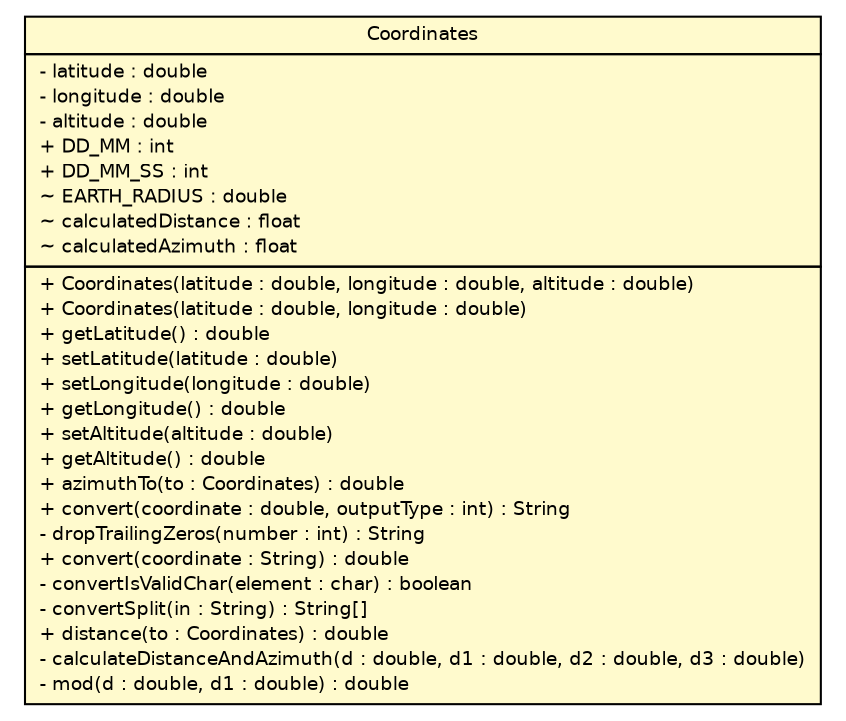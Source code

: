 #!/usr/local/bin/dot
#
# Class diagram 
# Generated by UMLGraph version R5_6-24-gf6e263 (http://www.umlgraph.org/)
#

digraph G {
	edge [fontname="Helvetica",fontsize=10,labelfontname="Helvetica",labelfontsize=10];
	node [fontname="Helvetica",fontsize=10,shape=plaintext];
	nodesep=0.25;
	ranksep=0.5;
	// lejos.hardware.gps.Coordinates
	c2916 [label=<<table title="lejos.hardware.gps.Coordinates" border="0" cellborder="1" cellspacing="0" cellpadding="2" port="p" bgcolor="lemonChiffon" href="./Coordinates.html">
		<tr><td><table border="0" cellspacing="0" cellpadding="1">
<tr><td align="center" balign="center"> Coordinates </td></tr>
		</table></td></tr>
		<tr><td><table border="0" cellspacing="0" cellpadding="1">
<tr><td align="left" balign="left"> - latitude : double </td></tr>
<tr><td align="left" balign="left"> - longitude : double </td></tr>
<tr><td align="left" balign="left"> - altitude : double </td></tr>
<tr><td align="left" balign="left"> + DD_MM : int </td></tr>
<tr><td align="left" balign="left"> + DD_MM_SS : int </td></tr>
<tr><td align="left" balign="left"> ~ EARTH_RADIUS : double </td></tr>
<tr><td align="left" balign="left"> ~ calculatedDistance : float </td></tr>
<tr><td align="left" balign="left"> ~ calculatedAzimuth : float </td></tr>
		</table></td></tr>
		<tr><td><table border="0" cellspacing="0" cellpadding="1">
<tr><td align="left" balign="left"> + Coordinates(latitude : double, longitude : double, altitude : double) </td></tr>
<tr><td align="left" balign="left"> + Coordinates(latitude : double, longitude : double) </td></tr>
<tr><td align="left" balign="left"> + getLatitude() : double </td></tr>
<tr><td align="left" balign="left"> + setLatitude(latitude : double) </td></tr>
<tr><td align="left" balign="left"> + setLongitude(longitude : double) </td></tr>
<tr><td align="left" balign="left"> + getLongitude() : double </td></tr>
<tr><td align="left" balign="left"> + setAltitude(altitude : double) </td></tr>
<tr><td align="left" balign="left"> + getAltitude() : double </td></tr>
<tr><td align="left" balign="left"> + azimuthTo(to : Coordinates) : double </td></tr>
<tr><td align="left" balign="left"> + convert(coordinate : double, outputType : int) : String </td></tr>
<tr><td align="left" balign="left"> - dropTrailingZeros(number : int) : String </td></tr>
<tr><td align="left" balign="left"> + convert(coordinate : String) : double </td></tr>
<tr><td align="left" balign="left"> - convertIsValidChar(element : char) : boolean </td></tr>
<tr><td align="left" balign="left"> - convertSplit(in : String) : String[] </td></tr>
<tr><td align="left" balign="left"> + distance(to : Coordinates) : double </td></tr>
<tr><td align="left" balign="left"> - calculateDistanceAndAzimuth(d : double, d1 : double, d2 : double, d3 : double) </td></tr>
<tr><td align="left" balign="left"> - mod(d : double, d1 : double) : double </td></tr>
		</table></td></tr>
		</table>>, URL="./Coordinates.html", fontname="Helvetica", fontcolor="black", fontsize=9.0];
}

